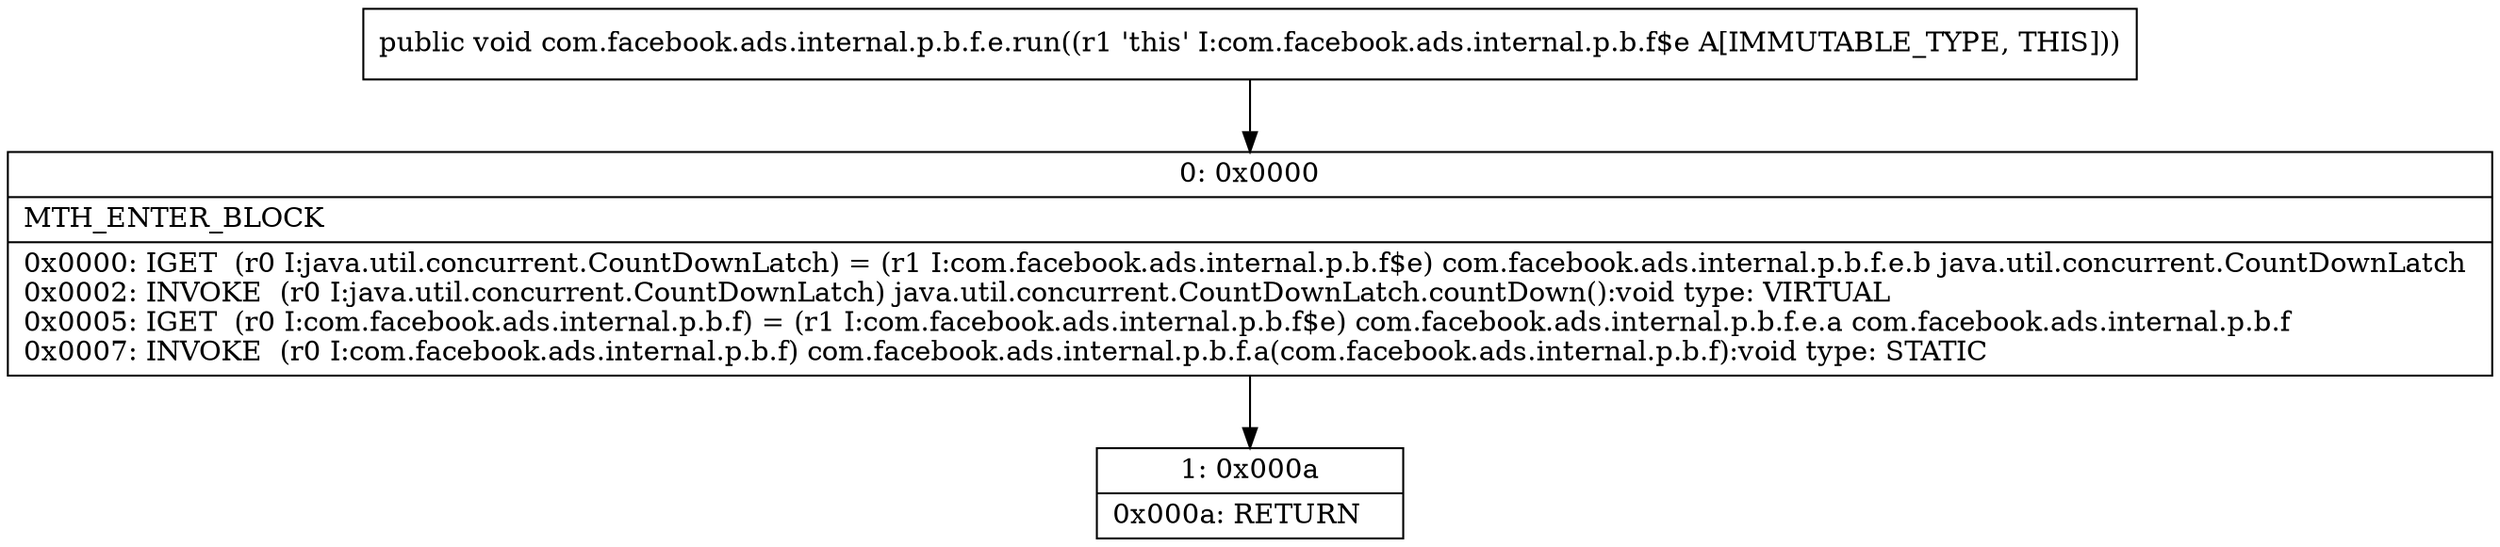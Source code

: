digraph "CFG forcom.facebook.ads.internal.p.b.f.e.run()V" {
Node_0 [shape=record,label="{0\:\ 0x0000|MTH_ENTER_BLOCK\l|0x0000: IGET  (r0 I:java.util.concurrent.CountDownLatch) = (r1 I:com.facebook.ads.internal.p.b.f$e) com.facebook.ads.internal.p.b.f.e.b java.util.concurrent.CountDownLatch \l0x0002: INVOKE  (r0 I:java.util.concurrent.CountDownLatch) java.util.concurrent.CountDownLatch.countDown():void type: VIRTUAL \l0x0005: IGET  (r0 I:com.facebook.ads.internal.p.b.f) = (r1 I:com.facebook.ads.internal.p.b.f$e) com.facebook.ads.internal.p.b.f.e.a com.facebook.ads.internal.p.b.f \l0x0007: INVOKE  (r0 I:com.facebook.ads.internal.p.b.f) com.facebook.ads.internal.p.b.f.a(com.facebook.ads.internal.p.b.f):void type: STATIC \l}"];
Node_1 [shape=record,label="{1\:\ 0x000a|0x000a: RETURN   \l}"];
MethodNode[shape=record,label="{public void com.facebook.ads.internal.p.b.f.e.run((r1 'this' I:com.facebook.ads.internal.p.b.f$e A[IMMUTABLE_TYPE, THIS])) }"];
MethodNode -> Node_0;
Node_0 -> Node_1;
}

